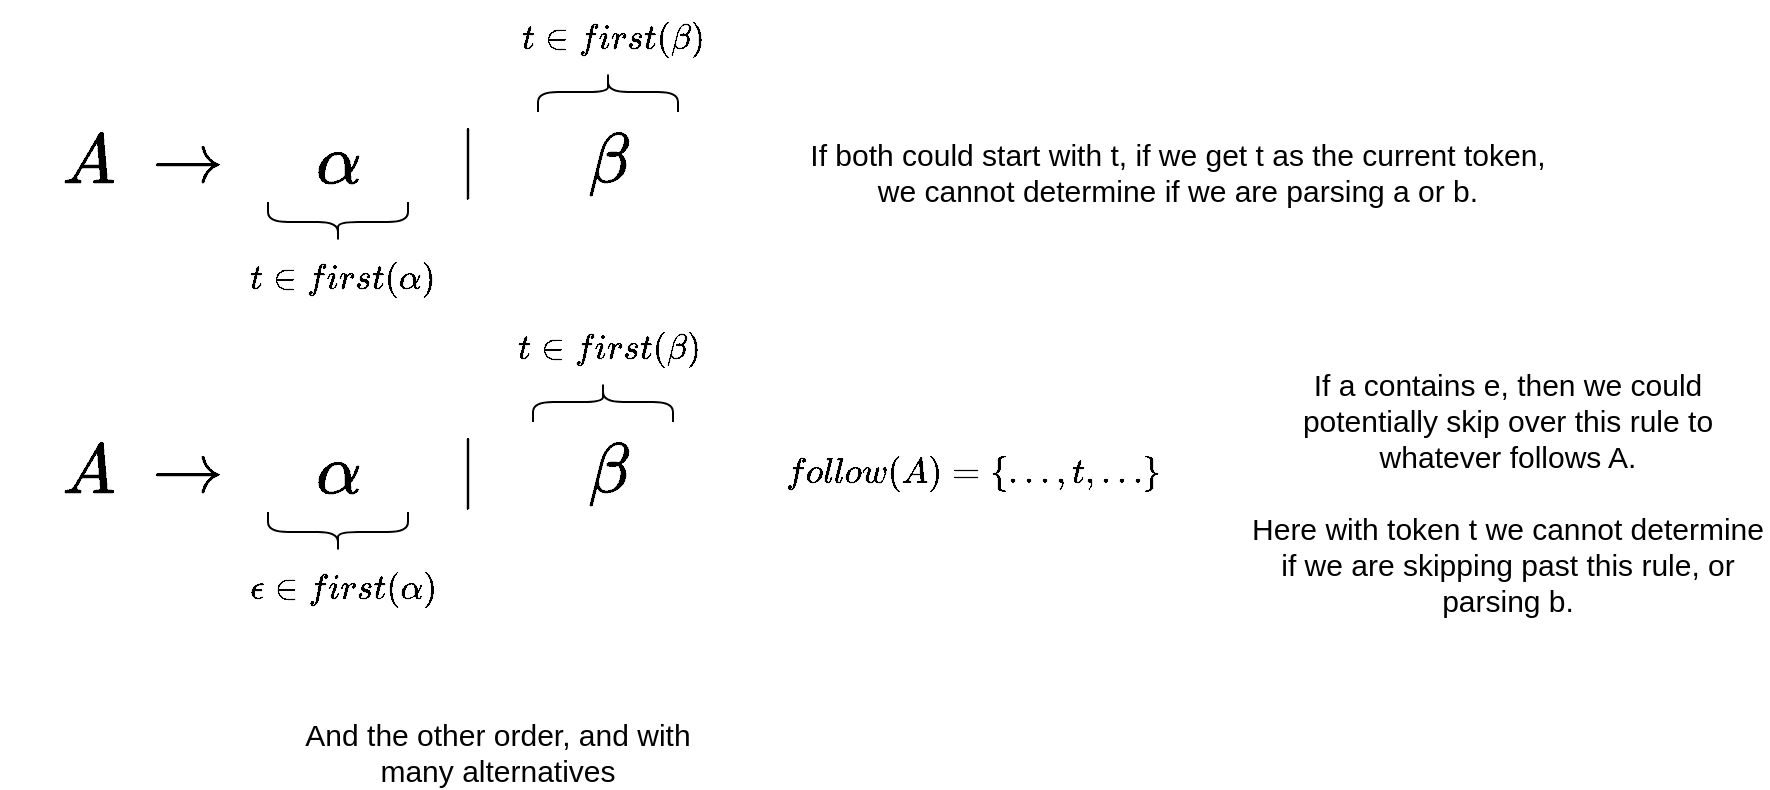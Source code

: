 <mxfile version="13.9.9" type="device"><diagram id="mudkUdDeJBNvVE6SsQDm" name="Page-1"><mxGraphModel dx="1278" dy="1136" grid="1" gridSize="10" guides="1" tooltips="1" connect="1" arrows="1" fold="1" page="1" pageScale="1" pageWidth="850" pageHeight="1100" math="1" shadow="0"><root><mxCell id="0"/><mxCell id="1" parent="0"/><mxCell id="V5mEHBepd220sKBcafDC-2" value="$$A$$" style="text;html=1;strokeColor=none;fillColor=none;align=center;verticalAlign=middle;whiteSpace=wrap;rounded=0;fontSize=30;" vertex="1" parent="1"><mxGeometry x="200" y="165" width="40" height="20" as="geometry"/></mxCell><mxCell id="V5mEHBepd220sKBcafDC-3" value="$$\to$$" style="text;html=1;strokeColor=none;fillColor=none;align=center;verticalAlign=middle;whiteSpace=wrap;rounded=0;fontSize=30;" vertex="1" parent="1"><mxGeometry x="250" y="165" width="40" height="20" as="geometry"/></mxCell><mxCell id="V5mEHBepd220sKBcafDC-4" value="$$\alpha$$" style="text;html=1;strokeColor=none;fillColor=none;align=center;verticalAlign=middle;whiteSpace=wrap;rounded=0;fontSize=30;" vertex="1" parent="1"><mxGeometry x="325" y="165" width="40" height="20" as="geometry"/></mxCell><mxCell id="V5mEHBepd220sKBcafDC-5" value="$$|$$" style="text;html=1;strokeColor=none;fillColor=none;align=center;verticalAlign=middle;whiteSpace=wrap;rounded=0;fontSize=30;" vertex="1" parent="1"><mxGeometry x="390" y="165" width="40" height="20" as="geometry"/></mxCell><mxCell id="V5mEHBepd220sKBcafDC-6" value="$$\beta$$" style="text;html=1;strokeColor=none;fillColor=none;align=center;verticalAlign=middle;whiteSpace=wrap;rounded=0;fontSize=30;" vertex="1" parent="1"><mxGeometry x="460" y="165" width="40" height="20" as="geometry"/></mxCell><mxCell id="V5mEHBepd220sKBcafDC-7" value="" style="shape=curlyBracket;whiteSpace=wrap;html=1;rounded=1;fontSize=30;rotation=-90;" vertex="1" parent="1"><mxGeometry x="335" y="170" width="20" height="70" as="geometry"/></mxCell><mxCell id="V5mEHBepd220sKBcafDC-8" value="$$t \in first(\alpha)$$" style="text;html=1;strokeColor=none;fillColor=none;align=center;verticalAlign=middle;whiteSpace=wrap;rounded=0;fontSize=15;" vertex="1" parent="1"><mxGeometry x="325" y="215" width="45" height="35" as="geometry"/></mxCell><mxCell id="V5mEHBepd220sKBcafDC-9" value="" style="shape=curlyBracket;whiteSpace=wrap;html=1;rounded=1;fontSize=30;rotation=90;" vertex="1" parent="1"><mxGeometry x="470" y="105" width="20" height="70" as="geometry"/></mxCell><mxCell id="V5mEHBepd220sKBcafDC-10" value="$$t \in first(\beta)$$" style="text;html=1;strokeColor=none;fillColor=none;align=center;verticalAlign=middle;whiteSpace=wrap;rounded=0;fontSize=15;" vertex="1" parent="1"><mxGeometry x="460" y="95" width="45" height="35" as="geometry"/></mxCell><mxCell id="V5mEHBepd220sKBcafDC-11" value="If both could start with t, if we get t as the current token, we cannot determine if we are parsing a or b." style="text;html=1;strokeColor=none;fillColor=none;align=center;verticalAlign=middle;whiteSpace=wrap;rounded=0;fontSize=15;" vertex="1" parent="1"><mxGeometry x="570" y="170" width="390" height="20" as="geometry"/></mxCell><mxCell id="V5mEHBepd220sKBcafDC-13" value="$$A$$" style="text;html=1;strokeColor=none;fillColor=none;align=center;verticalAlign=middle;whiteSpace=wrap;rounded=0;fontSize=30;" vertex="1" parent="1"><mxGeometry x="200" y="320" width="40" height="20" as="geometry"/></mxCell><mxCell id="V5mEHBepd220sKBcafDC-14" value="$$\to$$" style="text;html=1;strokeColor=none;fillColor=none;align=center;verticalAlign=middle;whiteSpace=wrap;rounded=0;fontSize=30;" vertex="1" parent="1"><mxGeometry x="250" y="320" width="40" height="20" as="geometry"/></mxCell><mxCell id="V5mEHBepd220sKBcafDC-15" value="$$\alpha$$" style="text;html=1;strokeColor=none;fillColor=none;align=center;verticalAlign=middle;whiteSpace=wrap;rounded=0;fontSize=30;" vertex="1" parent="1"><mxGeometry x="325" y="320" width="40" height="20" as="geometry"/></mxCell><mxCell id="V5mEHBepd220sKBcafDC-16" value="$$|$$" style="text;html=1;strokeColor=none;fillColor=none;align=center;verticalAlign=middle;whiteSpace=wrap;rounded=0;fontSize=30;" vertex="1" parent="1"><mxGeometry x="390" y="320" width="40" height="20" as="geometry"/></mxCell><mxCell id="V5mEHBepd220sKBcafDC-17" value="$$\beta$$" style="text;html=1;strokeColor=none;fillColor=none;align=center;verticalAlign=middle;whiteSpace=wrap;rounded=0;fontSize=30;" vertex="1" parent="1"><mxGeometry x="460" y="320" width="40" height="20" as="geometry"/></mxCell><mxCell id="V5mEHBepd220sKBcafDC-18" value="" style="shape=curlyBracket;whiteSpace=wrap;html=1;rounded=1;fontSize=30;rotation=-90;" vertex="1" parent="1"><mxGeometry x="335" y="325" width="20" height="70" as="geometry"/></mxCell><mxCell id="V5mEHBepd220sKBcafDC-19" value="$$\epsilon \in first(\alpha)$$" style="text;html=1;strokeColor=none;fillColor=none;align=center;verticalAlign=middle;whiteSpace=wrap;rounded=0;fontSize=15;" vertex="1" parent="1"><mxGeometry x="325" y="370" width="45" height="35" as="geometry"/></mxCell><mxCell id="V5mEHBepd220sKBcafDC-22" value="$$follow(A) = \{\dots, t, \dots\}$$" style="text;html=1;strokeColor=none;fillColor=none;align=center;verticalAlign=middle;whiteSpace=wrap;rounded=0;fontSize=15;" vertex="1" parent="1"><mxGeometry x="640" y="312.5" width="45" height="35" as="geometry"/></mxCell><mxCell id="V5mEHBepd220sKBcafDC-23" value="" style="shape=curlyBracket;whiteSpace=wrap;html=1;rounded=1;fontSize=30;rotation=90;" vertex="1" parent="1"><mxGeometry x="467.5" y="260" width="20" height="70" as="geometry"/></mxCell><mxCell id="V5mEHBepd220sKBcafDC-24" value="$$t \in first(\beta)$$" style="text;html=1;strokeColor=none;fillColor=none;align=center;verticalAlign=middle;whiteSpace=wrap;rounded=0;fontSize=15;" vertex="1" parent="1"><mxGeometry x="457.5" y="250" width="45" height="35" as="geometry"/></mxCell><mxCell id="V5mEHBepd220sKBcafDC-25" value="If a contains e, then we could potentially skip over this rule to whatever follows A. &lt;br&gt;&lt;br&gt;Here with token t we cannot determine if we are skipping past this rule, or parsing b." style="text;html=1;strokeColor=none;fillColor=none;align=center;verticalAlign=middle;whiteSpace=wrap;rounded=0;fontSize=15;" vertex="1" parent="1"><mxGeometry x="800" y="330" width="260" height="20" as="geometry"/></mxCell><mxCell id="V5mEHBepd220sKBcafDC-26" value="And the other order, and with many alternatives" style="text;html=1;strokeColor=none;fillColor=none;align=center;verticalAlign=middle;whiteSpace=wrap;rounded=0;fontSize=15;" vertex="1" parent="1"><mxGeometry x="320" y="460" width="210" height="20" as="geometry"/></mxCell></root></mxGraphModel></diagram></mxfile>